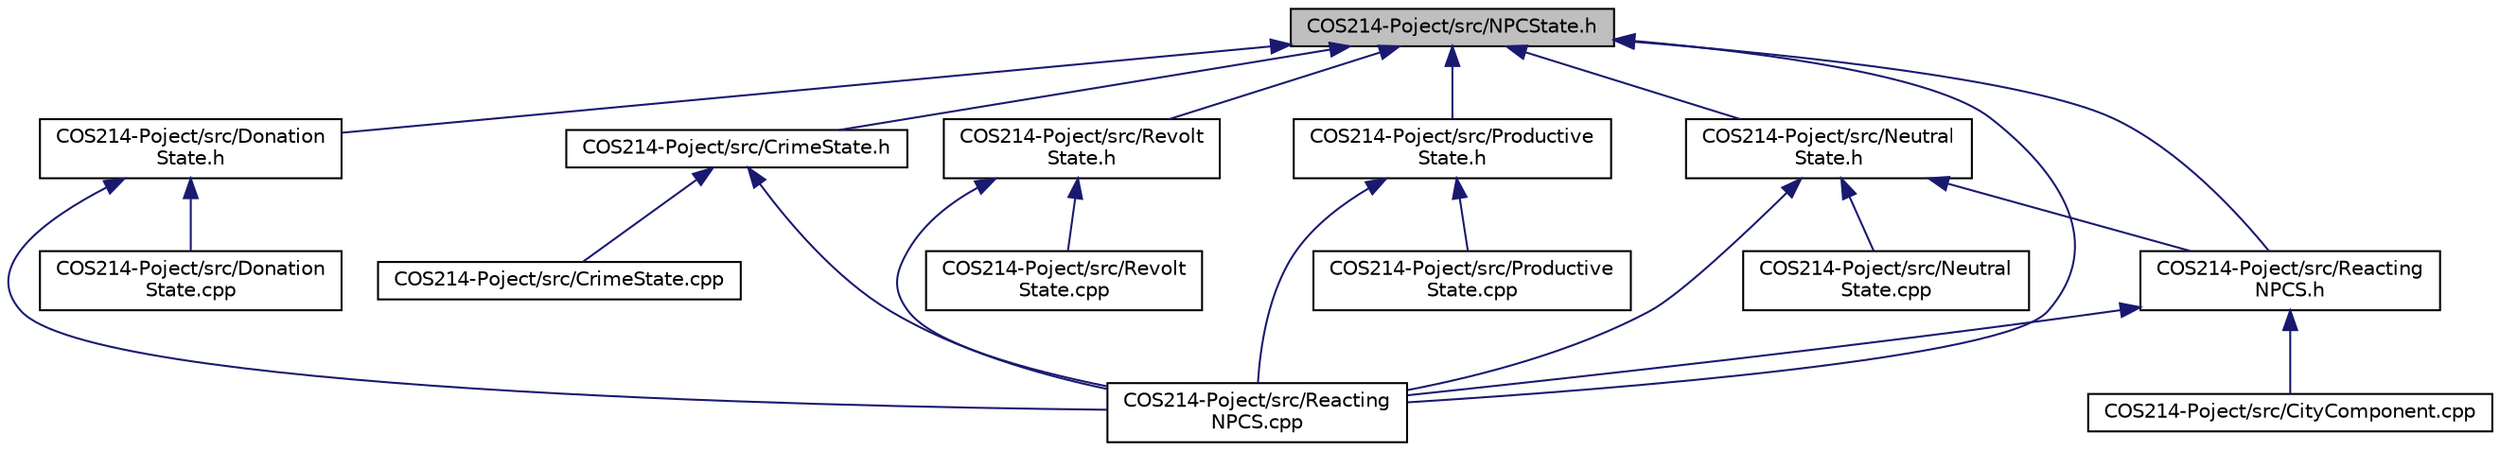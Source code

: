 digraph "COS214-Poject/src/NPCState.h"
{
 // LATEX_PDF_SIZE
  edge [fontname="Helvetica",fontsize="10",labelfontname="Helvetica",labelfontsize="10"];
  node [fontname="Helvetica",fontsize="10",shape=record];
  Node1 [label="COS214-Poject/src/NPCState.h",height=0.2,width=0.4,color="black", fillcolor="grey75", style="filled", fontcolor="black",tooltip=" "];
  Node1 -> Node2 [dir="back",color="midnightblue",fontsize="10",style="solid",fontname="Helvetica"];
  Node2 [label="COS214-Poject/src/CrimeState.h",height=0.2,width=0.4,color="black", fillcolor="white", style="filled",URL="$CrimeState_8h.html",tooltip="Declaration of the CrimeState class, representing a state of crime among NPCs."];
  Node2 -> Node3 [dir="back",color="midnightblue",fontsize="10",style="solid",fontname="Helvetica"];
  Node3 [label="COS214-Poject/src/CrimeState.cpp",height=0.2,width=0.4,color="black", fillcolor="white", style="filled",URL="$CrimeState_8cpp.html",tooltip="Implementation of the CrimeState class, representing the behavior of NPCs in a crime state."];
  Node2 -> Node4 [dir="back",color="midnightblue",fontsize="10",style="solid",fontname="Helvetica"];
  Node4 [label="COS214-Poject/src/Reacting\lNPCS.cpp",height=0.2,width=0.4,color="black", fillcolor="white", style="filled",URL="$ReactingNPCS_8cpp.html",tooltip=" "];
  Node1 -> Node5 [dir="back",color="midnightblue",fontsize="10",style="solid",fontname="Helvetica"];
  Node5 [label="COS214-Poject/src/Donation\lState.h",height=0.2,width=0.4,color="black", fillcolor="white", style="filled",URL="$DonationState_8h.html",tooltip=" "];
  Node5 -> Node6 [dir="back",color="midnightblue",fontsize="10",style="solid",fontname="Helvetica"];
  Node6 [label="COS214-Poject/src/Donation\lState.cpp",height=0.2,width=0.4,color="black", fillcolor="white", style="filled",URL="$DonationState_8cpp.html",tooltip=" "];
  Node5 -> Node4 [dir="back",color="midnightblue",fontsize="10",style="solid",fontname="Helvetica"];
  Node1 -> Node7 [dir="back",color="midnightblue",fontsize="10",style="solid",fontname="Helvetica"];
  Node7 [label="COS214-Poject/src/Neutral\lState.h",height=0.2,width=0.4,color="black", fillcolor="white", style="filled",URL="$NeutralState_8h.html",tooltip=" "];
  Node7 -> Node8 [dir="back",color="midnightblue",fontsize="10",style="solid",fontname="Helvetica"];
  Node8 [label="COS214-Poject/src/Neutral\lState.cpp",height=0.2,width=0.4,color="black", fillcolor="white", style="filled",URL="$NeutralState_8cpp.html",tooltip=" "];
  Node7 -> Node4 [dir="back",color="midnightblue",fontsize="10",style="solid",fontname="Helvetica"];
  Node7 -> Node9 [dir="back",color="midnightblue",fontsize="10",style="solid",fontname="Helvetica"];
  Node9 [label="COS214-Poject/src/Reacting\lNPCS.h",height=0.2,width=0.4,color="black", fillcolor="white", style="filled",URL="$ReactingNPCS_8h.html",tooltip=" "];
  Node9 -> Node10 [dir="back",color="midnightblue",fontsize="10",style="solid",fontname="Helvetica"];
  Node10 [label="COS214-Poject/src/CityComponent.cpp",height=0.2,width=0.4,color="black", fillcolor="white", style="filled",URL="$CityComponent_8cpp.html",tooltip="Implementation of the CityComponent class, which handles city component behaviors such as managing NP..."];
  Node9 -> Node4 [dir="back",color="midnightblue",fontsize="10",style="solid",fontname="Helvetica"];
  Node1 -> Node11 [dir="back",color="midnightblue",fontsize="10",style="solid",fontname="Helvetica"];
  Node11 [label="COS214-Poject/src/Productive\lState.h",height=0.2,width=0.4,color="black", fillcolor="white", style="filled",URL="$ProductiveState_8h.html",tooltip=" "];
  Node11 -> Node12 [dir="back",color="midnightblue",fontsize="10",style="solid",fontname="Helvetica"];
  Node12 [label="COS214-Poject/src/Productive\lState.cpp",height=0.2,width=0.4,color="black", fillcolor="white", style="filled",URL="$ProductiveState_8cpp.html",tooltip=" "];
  Node11 -> Node4 [dir="back",color="midnightblue",fontsize="10",style="solid",fontname="Helvetica"];
  Node1 -> Node4 [dir="back",color="midnightblue",fontsize="10",style="solid",fontname="Helvetica"];
  Node1 -> Node9 [dir="back",color="midnightblue",fontsize="10",style="solid",fontname="Helvetica"];
  Node1 -> Node13 [dir="back",color="midnightblue",fontsize="10",style="solid",fontname="Helvetica"];
  Node13 [label="COS214-Poject/src/Revolt\lState.h",height=0.2,width=0.4,color="black", fillcolor="white", style="filled",URL="$RevoltState_8h.html",tooltip=" "];
  Node13 -> Node4 [dir="back",color="midnightblue",fontsize="10",style="solid",fontname="Helvetica"];
  Node13 -> Node14 [dir="back",color="midnightblue",fontsize="10",style="solid",fontname="Helvetica"];
  Node14 [label="COS214-Poject/src/Revolt\lState.cpp",height=0.2,width=0.4,color="black", fillcolor="white", style="filled",URL="$RevoltState_8cpp.html",tooltip=" "];
}
